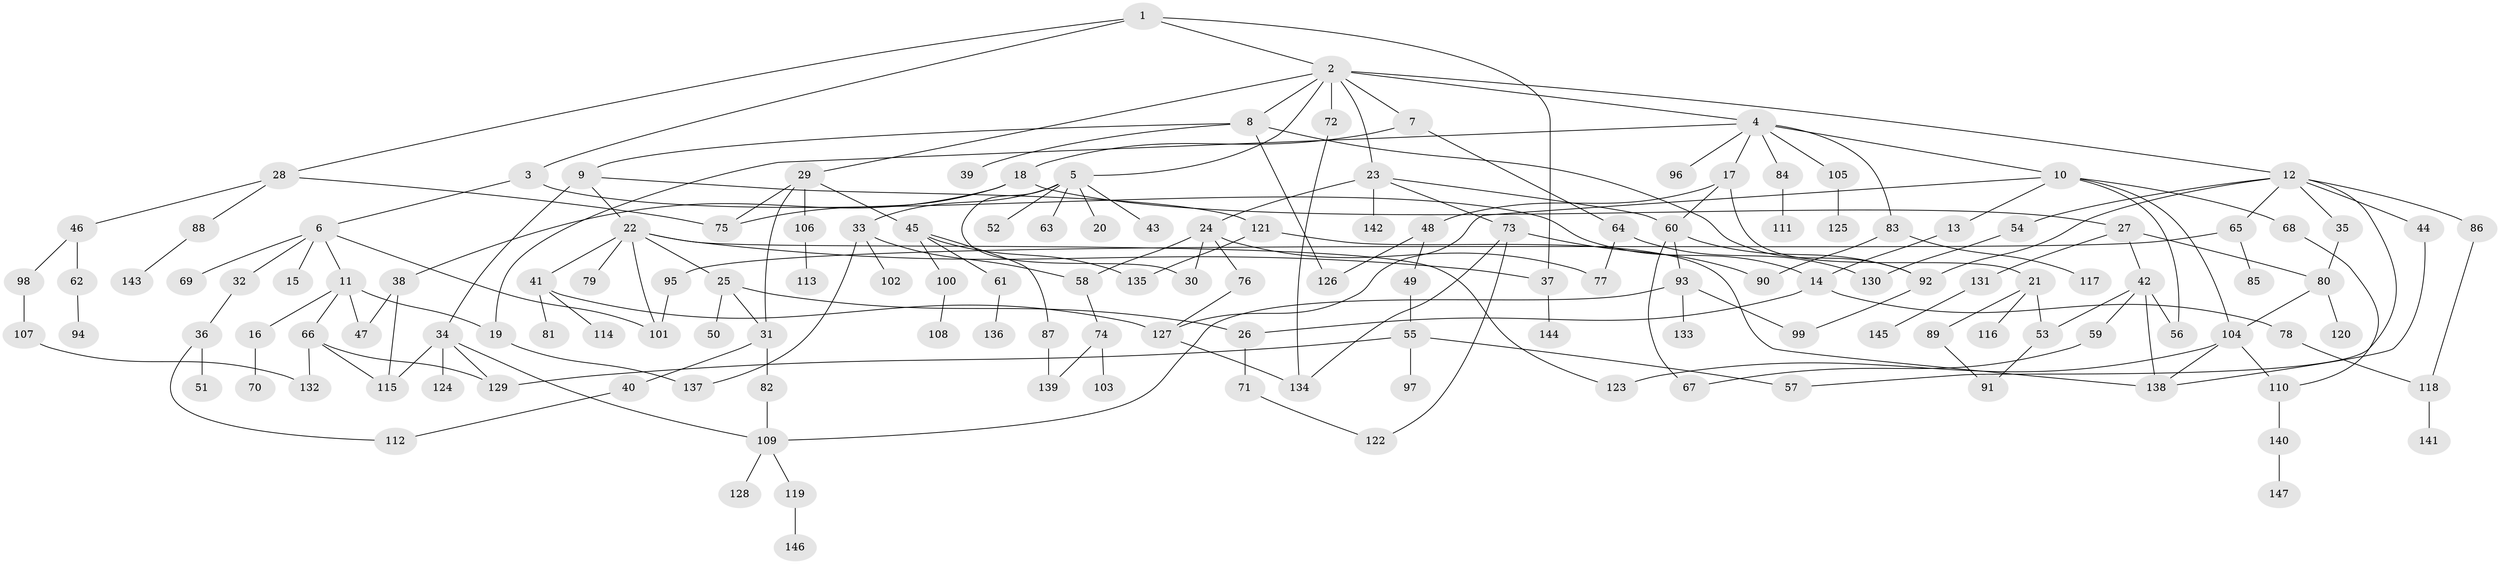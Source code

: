 // coarse degree distribution, {5: 0.11, 12: 0.01, 7: 0.05, 6: 0.04, 3: 0.15, 4: 0.11, 8: 0.01, 2: 0.21, 1: 0.31}
// Generated by graph-tools (version 1.1) at 2025/23/03/03/25 07:23:31]
// undirected, 147 vertices, 195 edges
graph export_dot {
graph [start="1"]
  node [color=gray90,style=filled];
  1;
  2;
  3;
  4;
  5;
  6;
  7;
  8;
  9;
  10;
  11;
  12;
  13;
  14;
  15;
  16;
  17;
  18;
  19;
  20;
  21;
  22;
  23;
  24;
  25;
  26;
  27;
  28;
  29;
  30;
  31;
  32;
  33;
  34;
  35;
  36;
  37;
  38;
  39;
  40;
  41;
  42;
  43;
  44;
  45;
  46;
  47;
  48;
  49;
  50;
  51;
  52;
  53;
  54;
  55;
  56;
  57;
  58;
  59;
  60;
  61;
  62;
  63;
  64;
  65;
  66;
  67;
  68;
  69;
  70;
  71;
  72;
  73;
  74;
  75;
  76;
  77;
  78;
  79;
  80;
  81;
  82;
  83;
  84;
  85;
  86;
  87;
  88;
  89;
  90;
  91;
  92;
  93;
  94;
  95;
  96;
  97;
  98;
  99;
  100;
  101;
  102;
  103;
  104;
  105;
  106;
  107;
  108;
  109;
  110;
  111;
  112;
  113;
  114;
  115;
  116;
  117;
  118;
  119;
  120;
  121;
  122;
  123;
  124;
  125;
  126;
  127;
  128;
  129;
  130;
  131;
  132;
  133;
  134;
  135;
  136;
  137;
  138;
  139;
  140;
  141;
  142;
  143;
  144;
  145;
  146;
  147;
  1 -- 2;
  1 -- 3;
  1 -- 28;
  1 -- 37;
  2 -- 4;
  2 -- 5;
  2 -- 7;
  2 -- 8;
  2 -- 12;
  2 -- 23;
  2 -- 29;
  2 -- 72;
  3 -- 6;
  3 -- 14;
  4 -- 10;
  4 -- 17;
  4 -- 83;
  4 -- 84;
  4 -- 96;
  4 -- 105;
  4 -- 19;
  5 -- 20;
  5 -- 30;
  5 -- 33;
  5 -- 43;
  5 -- 52;
  5 -- 63;
  6 -- 11;
  6 -- 15;
  6 -- 32;
  6 -- 69;
  6 -- 101;
  7 -- 18;
  7 -- 64;
  8 -- 9;
  8 -- 39;
  8 -- 92;
  8 -- 126;
  9 -- 22;
  9 -- 34;
  9 -- 121;
  10 -- 13;
  10 -- 56;
  10 -- 68;
  10 -- 104;
  10 -- 127;
  11 -- 16;
  11 -- 19;
  11 -- 66;
  11 -- 47;
  12 -- 35;
  12 -- 44;
  12 -- 54;
  12 -- 57;
  12 -- 65;
  12 -- 86;
  12 -- 92;
  13 -- 14;
  14 -- 78;
  14 -- 26;
  16 -- 70;
  17 -- 21;
  17 -- 48;
  17 -- 60;
  18 -- 27;
  18 -- 38;
  18 -- 75;
  19 -- 137;
  21 -- 53;
  21 -- 89;
  21 -- 116;
  22 -- 25;
  22 -- 37;
  22 -- 41;
  22 -- 79;
  22 -- 101;
  22 -- 123;
  23 -- 24;
  23 -- 73;
  23 -- 142;
  23 -- 60;
  24 -- 58;
  24 -- 76;
  24 -- 30;
  24 -- 77;
  25 -- 26;
  25 -- 31;
  25 -- 50;
  26 -- 71;
  27 -- 42;
  27 -- 131;
  27 -- 80;
  28 -- 46;
  28 -- 88;
  28 -- 75;
  29 -- 45;
  29 -- 75;
  29 -- 106;
  29 -- 31;
  31 -- 40;
  31 -- 82;
  32 -- 36;
  33 -- 102;
  33 -- 58;
  33 -- 137;
  34 -- 109;
  34 -- 115;
  34 -- 124;
  34 -- 129;
  35 -- 80;
  36 -- 51;
  36 -- 112;
  37 -- 144;
  38 -- 47;
  38 -- 115;
  40 -- 112;
  41 -- 81;
  41 -- 114;
  41 -- 127;
  42 -- 59;
  42 -- 53;
  42 -- 56;
  42 -- 138;
  44 -- 138;
  45 -- 61;
  45 -- 87;
  45 -- 100;
  45 -- 135;
  46 -- 62;
  46 -- 98;
  48 -- 49;
  48 -- 126;
  49 -- 55;
  53 -- 91;
  54 -- 130;
  55 -- 97;
  55 -- 57;
  55 -- 129;
  58 -- 74;
  59 -- 67;
  60 -- 67;
  60 -- 93;
  60 -- 92;
  61 -- 136;
  62 -- 94;
  64 -- 77;
  64 -- 130;
  65 -- 85;
  65 -- 95;
  66 -- 129;
  66 -- 132;
  66 -- 115;
  68 -- 110;
  71 -- 122;
  72 -- 134;
  73 -- 90;
  73 -- 122;
  73 -- 134;
  74 -- 103;
  74 -- 139;
  76 -- 127;
  78 -- 118;
  80 -- 104;
  80 -- 120;
  82 -- 109;
  83 -- 117;
  83 -- 90;
  84 -- 111;
  86 -- 118;
  87 -- 139;
  88 -- 143;
  89 -- 91;
  92 -- 99;
  93 -- 99;
  93 -- 133;
  93 -- 109;
  95 -- 101;
  98 -- 107;
  100 -- 108;
  104 -- 110;
  104 -- 138;
  104 -- 123;
  105 -- 125;
  106 -- 113;
  107 -- 132;
  109 -- 119;
  109 -- 128;
  110 -- 140;
  118 -- 141;
  119 -- 146;
  121 -- 138;
  121 -- 135;
  127 -- 134;
  131 -- 145;
  140 -- 147;
}
